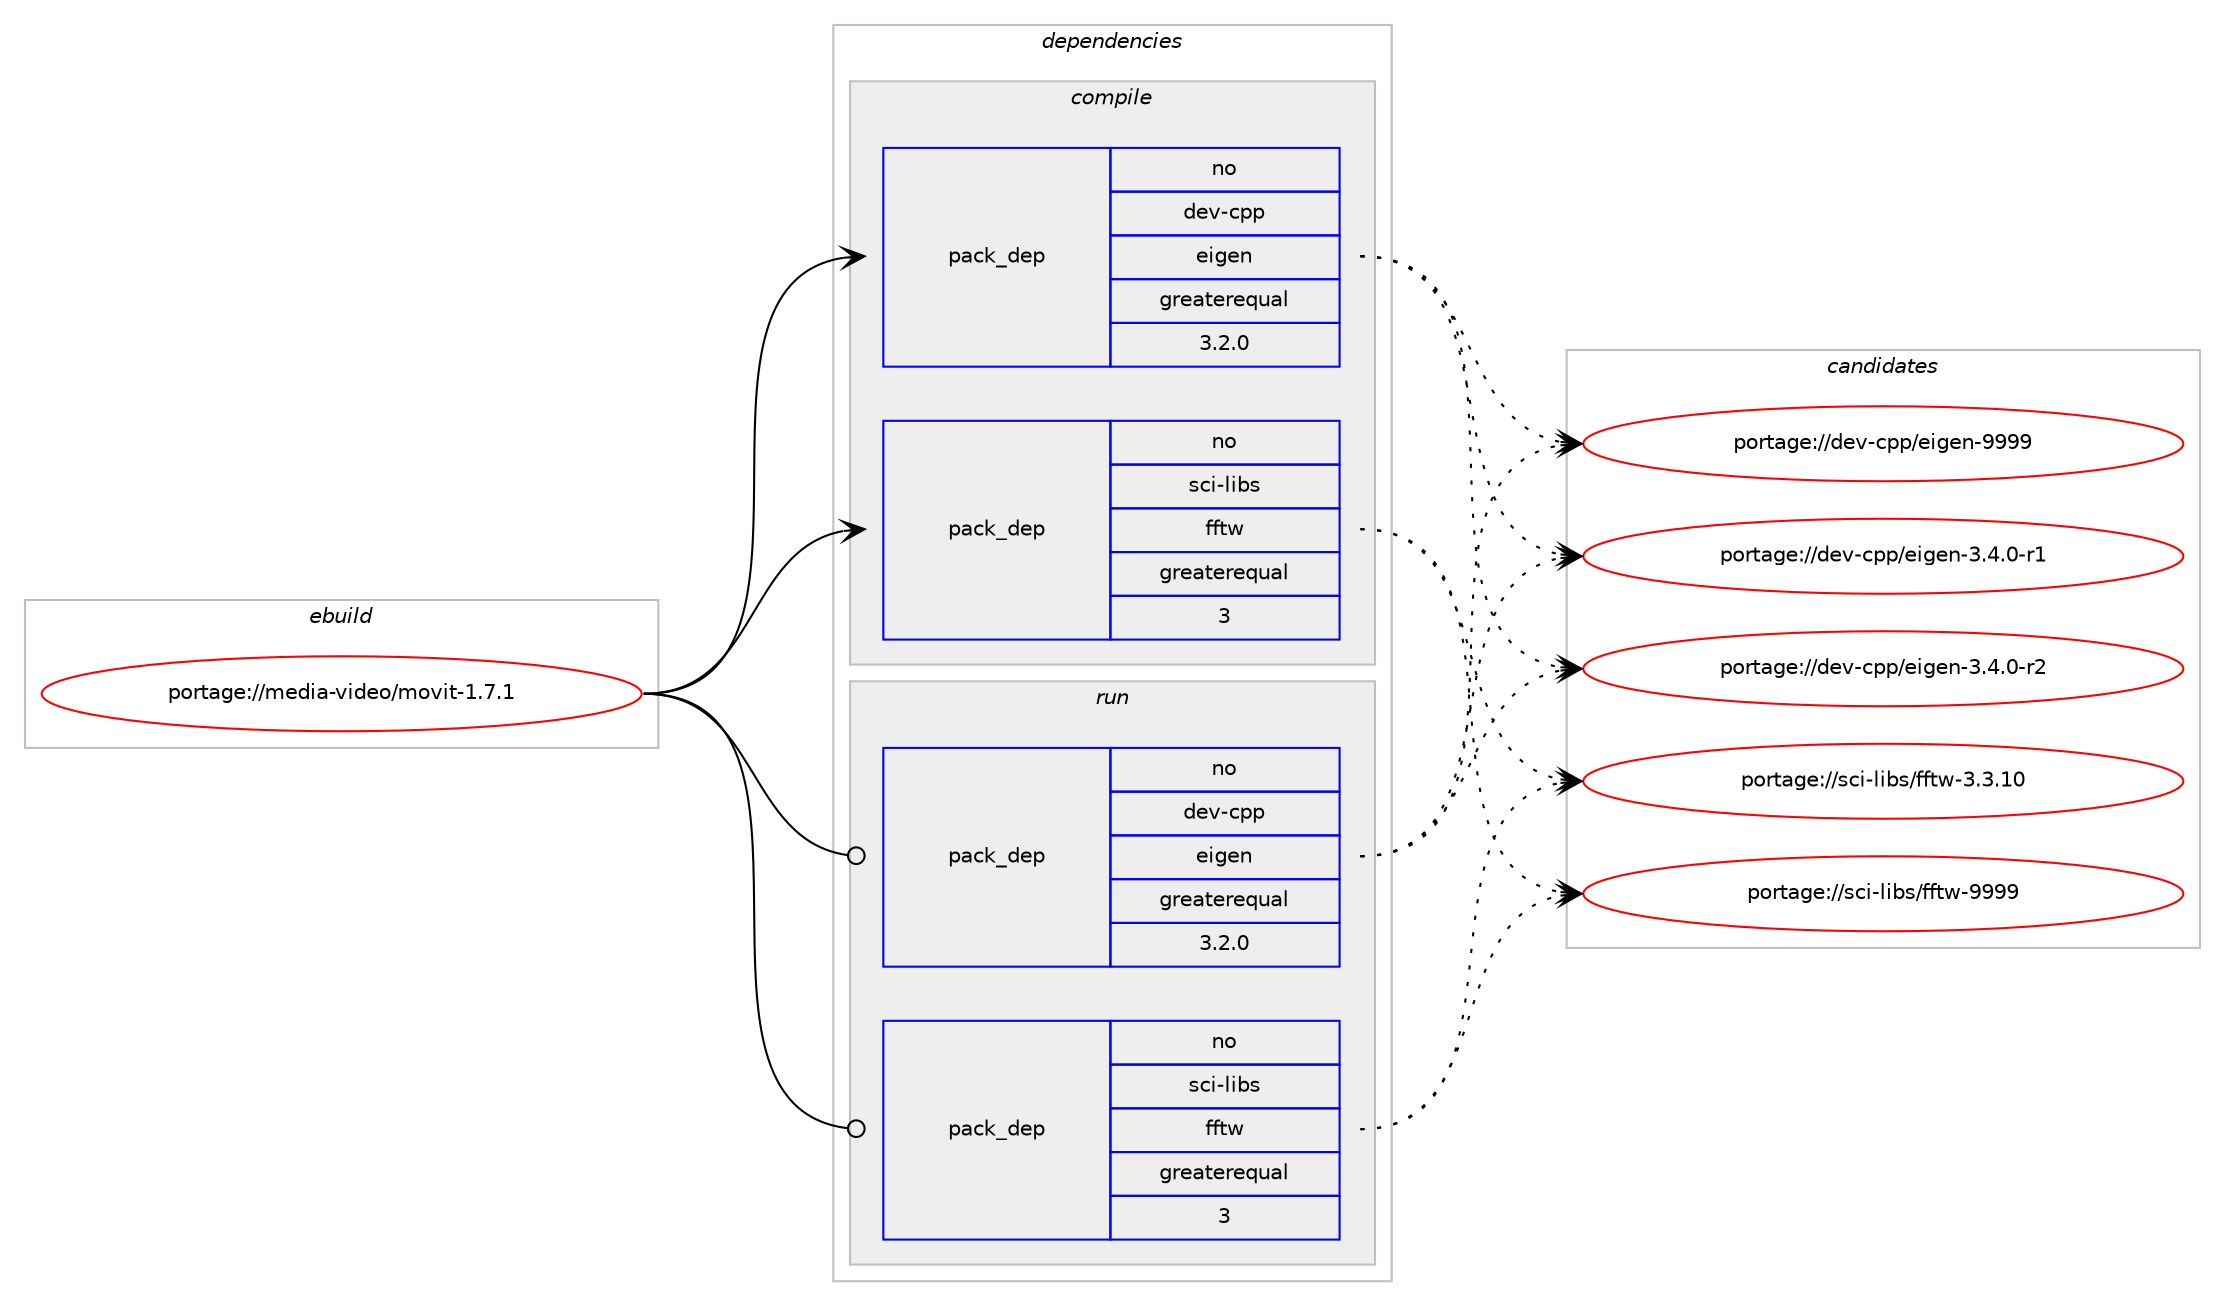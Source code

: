 digraph prolog {

# *************
# Graph options
# *************

newrank=true;
concentrate=true;
compound=true;
graph [rankdir=LR,fontname=Helvetica,fontsize=10,ranksep=1.5];#, ranksep=2.5, nodesep=0.2];
edge  [arrowhead=vee];
node  [fontname=Helvetica,fontsize=10];

# **********
# The ebuild
# **********

subgraph cluster_leftcol {
color=gray;
rank=same;
label=<<i>ebuild</i>>;
id [label="portage://media-video/movit-1.7.1", color=red, width=4, href="../media-video/movit-1.7.1.svg"];
}

# ****************
# The dependencies
# ****************

subgraph cluster_midcol {
color=gray;
label=<<i>dependencies</i>>;
subgraph cluster_compile {
fillcolor="#eeeeee";
style=filled;
label=<<i>compile</i>>;
subgraph pack85419 {
dependency170266 [label=<<TABLE BORDER="0" CELLBORDER="1" CELLSPACING="0" CELLPADDING="4" WIDTH="220"><TR><TD ROWSPAN="6" CELLPADDING="30">pack_dep</TD></TR><TR><TD WIDTH="110">no</TD></TR><TR><TD>dev-cpp</TD></TR><TR><TD>eigen</TD></TR><TR><TD>greaterequal</TD></TR><TR><TD>3.2.0</TD></TR></TABLE>>, shape=none, color=blue];
}
id:e -> dependency170266:w [weight=20,style="solid",arrowhead="vee"];
# *** BEGIN UNKNOWN DEPENDENCY TYPE (TODO) ***
# id -> package_dependency(portage://media-video/movit-1.7.1,install,no,media-libs,libepoxy,none,[,,],[],[use(enable(egl),positive),use(enable(X),none)])
# *** END UNKNOWN DEPENDENCY TYPE (TODO) ***

# *** BEGIN UNKNOWN DEPENDENCY TYPE (TODO) ***
# id -> package_dependency(portage://media-video/movit-1.7.1,install,no,media-libs,libsdl2,none,[,,],[],[])
# *** END UNKNOWN DEPENDENCY TYPE (TODO) ***

# *** BEGIN UNKNOWN DEPENDENCY TYPE (TODO) ***
# id -> package_dependency(portage://media-video/movit-1.7.1,install,no,media-libs,mesa,none,[,,],[],[use(enable(X),positive)])
# *** END UNKNOWN DEPENDENCY TYPE (TODO) ***

subgraph pack85420 {
dependency170267 [label=<<TABLE BORDER="0" CELLBORDER="1" CELLSPACING="0" CELLPADDING="4" WIDTH="220"><TR><TD ROWSPAN="6" CELLPADDING="30">pack_dep</TD></TR><TR><TD WIDTH="110">no</TD></TR><TR><TD>sci-libs</TD></TR><TR><TD>fftw</TD></TR><TR><TD>greaterequal</TD></TR><TR><TD>3</TD></TR></TABLE>>, shape=none, color=blue];
}
id:e -> dependency170267:w [weight=20,style="solid",arrowhead="vee"];
}
subgraph cluster_compileandrun {
fillcolor="#eeeeee";
style=filled;
label=<<i>compile and run</i>>;
}
subgraph cluster_run {
fillcolor="#eeeeee";
style=filled;
label=<<i>run</i>>;
subgraph pack85421 {
dependency170268 [label=<<TABLE BORDER="0" CELLBORDER="1" CELLSPACING="0" CELLPADDING="4" WIDTH="220"><TR><TD ROWSPAN="6" CELLPADDING="30">pack_dep</TD></TR><TR><TD WIDTH="110">no</TD></TR><TR><TD>dev-cpp</TD></TR><TR><TD>eigen</TD></TR><TR><TD>greaterequal</TD></TR><TR><TD>3.2.0</TD></TR></TABLE>>, shape=none, color=blue];
}
id:e -> dependency170268:w [weight=20,style="solid",arrowhead="odot"];
# *** BEGIN UNKNOWN DEPENDENCY TYPE (TODO) ***
# id -> package_dependency(portage://media-video/movit-1.7.1,run,no,media-libs,libepoxy,none,[,,],[],[use(enable(egl),positive),use(enable(X),none)])
# *** END UNKNOWN DEPENDENCY TYPE (TODO) ***

# *** BEGIN UNKNOWN DEPENDENCY TYPE (TODO) ***
# id -> package_dependency(portage://media-video/movit-1.7.1,run,no,media-libs,libsdl2,none,[,,],[],[])
# *** END UNKNOWN DEPENDENCY TYPE (TODO) ***

# *** BEGIN UNKNOWN DEPENDENCY TYPE (TODO) ***
# id -> package_dependency(portage://media-video/movit-1.7.1,run,no,media-libs,mesa,none,[,,],[],[use(enable(X),positive)])
# *** END UNKNOWN DEPENDENCY TYPE (TODO) ***

subgraph pack85422 {
dependency170269 [label=<<TABLE BORDER="0" CELLBORDER="1" CELLSPACING="0" CELLPADDING="4" WIDTH="220"><TR><TD ROWSPAN="6" CELLPADDING="30">pack_dep</TD></TR><TR><TD WIDTH="110">no</TD></TR><TR><TD>sci-libs</TD></TR><TR><TD>fftw</TD></TR><TR><TD>greaterequal</TD></TR><TR><TD>3</TD></TR></TABLE>>, shape=none, color=blue];
}
id:e -> dependency170269:w [weight=20,style="solid",arrowhead="odot"];
}
}

# **************
# The candidates
# **************

subgraph cluster_choices {
rank=same;
color=gray;
label=<<i>candidates</i>>;

subgraph choice85419 {
color=black;
nodesep=1;
choice1001011184599112112471011051031011104551465246484511449 [label="portage://dev-cpp/eigen-3.4.0-r1", color=red, width=4,href="../dev-cpp/eigen-3.4.0-r1.svg"];
choice1001011184599112112471011051031011104551465246484511450 [label="portage://dev-cpp/eigen-3.4.0-r2", color=red, width=4,href="../dev-cpp/eigen-3.4.0-r2.svg"];
choice1001011184599112112471011051031011104557575757 [label="portage://dev-cpp/eigen-9999", color=red, width=4,href="../dev-cpp/eigen-9999.svg"];
dependency170266:e -> choice1001011184599112112471011051031011104551465246484511449:w [style=dotted,weight="100"];
dependency170266:e -> choice1001011184599112112471011051031011104551465246484511450:w [style=dotted,weight="100"];
dependency170266:e -> choice1001011184599112112471011051031011104557575757:w [style=dotted,weight="100"];
}
subgraph choice85420 {
color=black;
nodesep=1;
choice1159910545108105981154710210211611945514651464948 [label="portage://sci-libs/fftw-3.3.10", color=red, width=4,href="../sci-libs/fftw-3.3.10.svg"];
choice115991054510810598115471021021161194557575757 [label="portage://sci-libs/fftw-9999", color=red, width=4,href="../sci-libs/fftw-9999.svg"];
dependency170267:e -> choice1159910545108105981154710210211611945514651464948:w [style=dotted,weight="100"];
dependency170267:e -> choice115991054510810598115471021021161194557575757:w [style=dotted,weight="100"];
}
subgraph choice85421 {
color=black;
nodesep=1;
choice1001011184599112112471011051031011104551465246484511449 [label="portage://dev-cpp/eigen-3.4.0-r1", color=red, width=4,href="../dev-cpp/eigen-3.4.0-r1.svg"];
choice1001011184599112112471011051031011104551465246484511450 [label="portage://dev-cpp/eigen-3.4.0-r2", color=red, width=4,href="../dev-cpp/eigen-3.4.0-r2.svg"];
choice1001011184599112112471011051031011104557575757 [label="portage://dev-cpp/eigen-9999", color=red, width=4,href="../dev-cpp/eigen-9999.svg"];
dependency170268:e -> choice1001011184599112112471011051031011104551465246484511449:w [style=dotted,weight="100"];
dependency170268:e -> choice1001011184599112112471011051031011104551465246484511450:w [style=dotted,weight="100"];
dependency170268:e -> choice1001011184599112112471011051031011104557575757:w [style=dotted,weight="100"];
}
subgraph choice85422 {
color=black;
nodesep=1;
choice1159910545108105981154710210211611945514651464948 [label="portage://sci-libs/fftw-3.3.10", color=red, width=4,href="../sci-libs/fftw-3.3.10.svg"];
choice115991054510810598115471021021161194557575757 [label="portage://sci-libs/fftw-9999", color=red, width=4,href="../sci-libs/fftw-9999.svg"];
dependency170269:e -> choice1159910545108105981154710210211611945514651464948:w [style=dotted,weight="100"];
dependency170269:e -> choice115991054510810598115471021021161194557575757:w [style=dotted,weight="100"];
}
}

}
